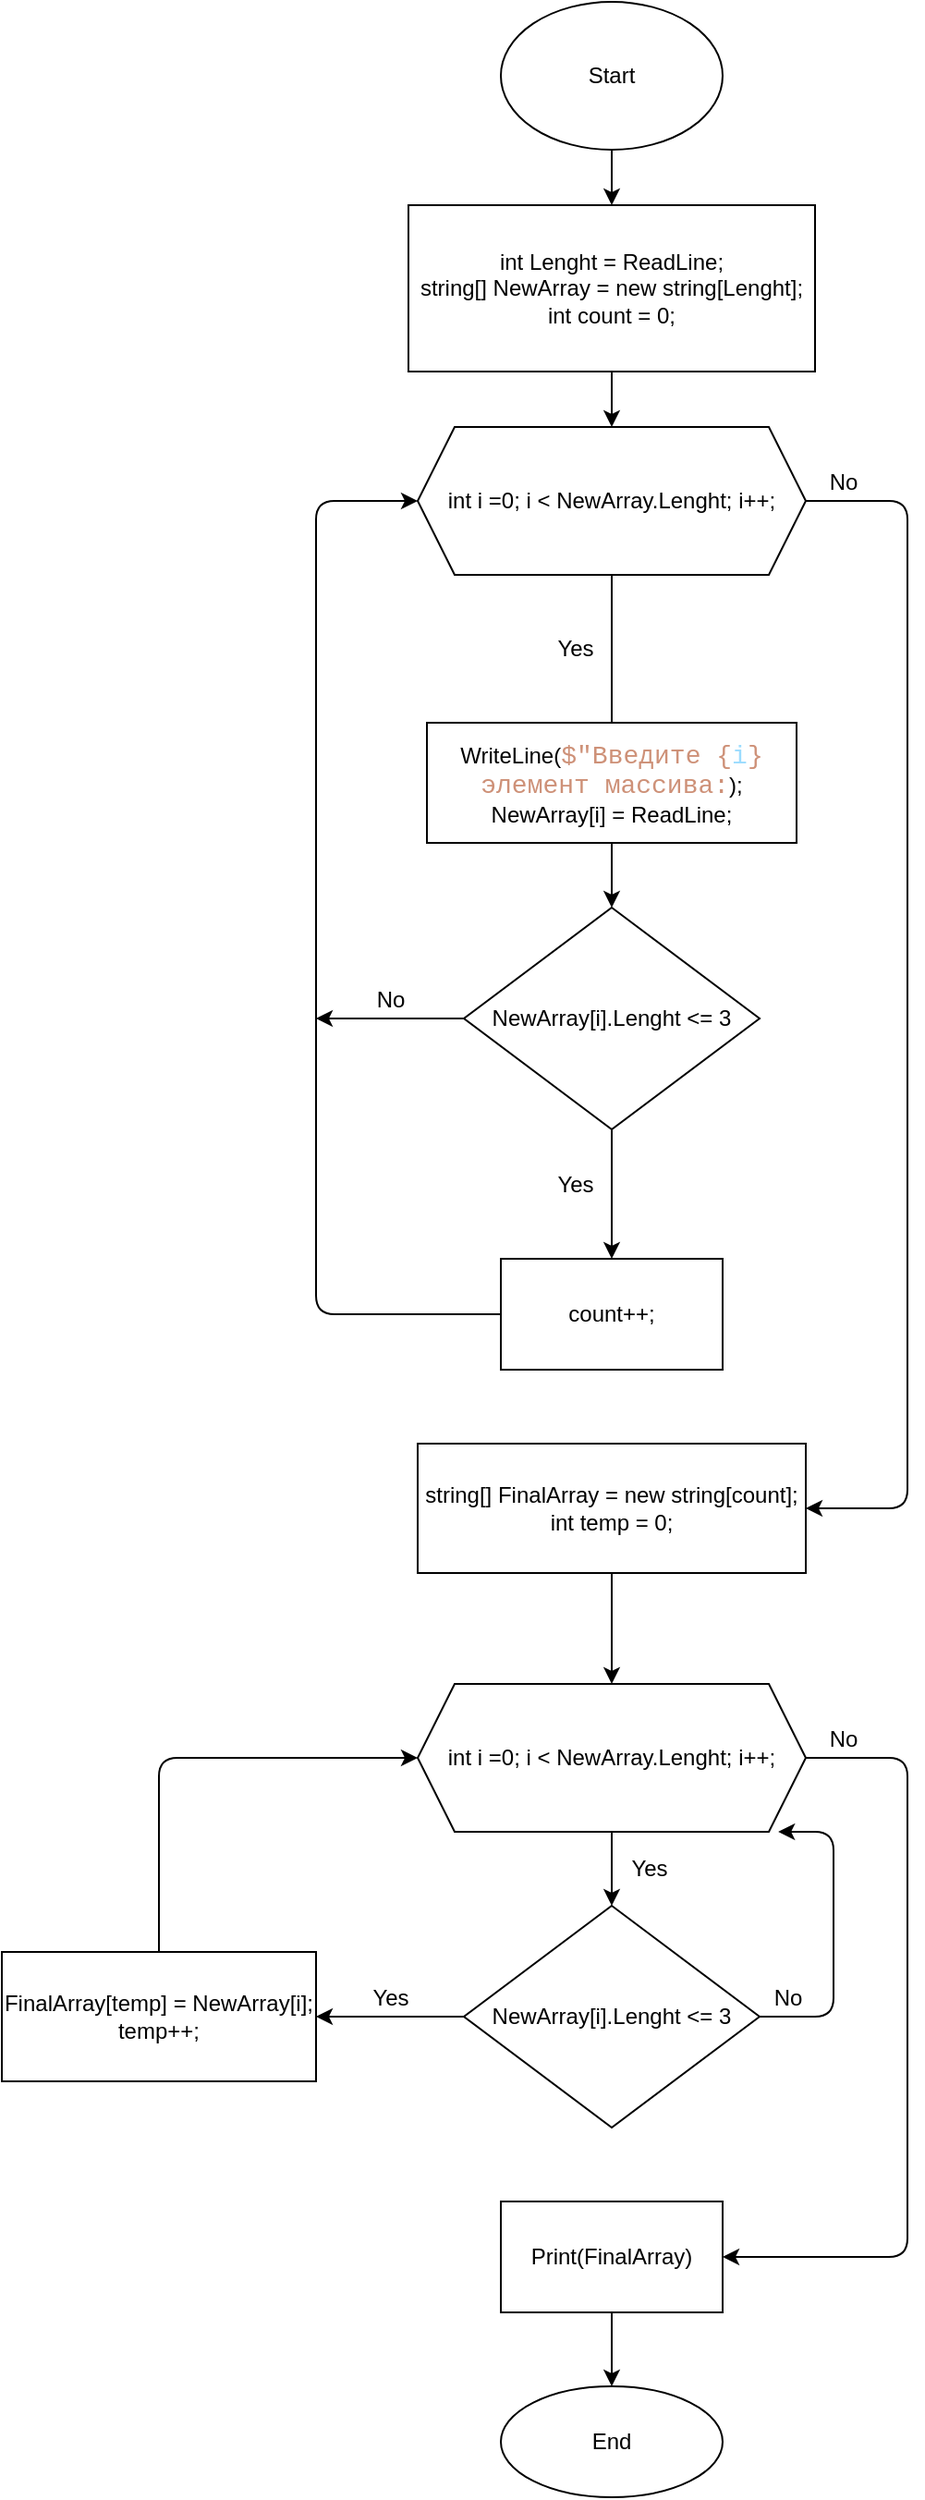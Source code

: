 <mxfile>
    <diagram id="-dVxMpQbIR_uYzV921AZ" name="Страница 1">
        <mxGraphModel dx="775" dy="1095" grid="1" gridSize="10" guides="1" tooltips="1" connect="1" arrows="1" fold="1" page="1" pageScale="1" pageWidth="827" pageHeight="1169" background="none" math="0" shadow="0">
            <root>
                <mxCell id="0"/>
                <mxCell id="1" parent="0"/>
                <mxCell id="4" value="" style="edgeStyle=none;html=1;" edge="1" parent="1" source="2" target="3">
                    <mxGeometry relative="1" as="geometry"/>
                </mxCell>
                <mxCell id="2" value="Start" style="ellipse;whiteSpace=wrap;html=1;" vertex="1" parent="1">
                    <mxGeometry x="340" y="10" width="120" height="80" as="geometry"/>
                </mxCell>
                <mxCell id="6" value="" style="edgeStyle=none;html=1;" edge="1" parent="1" source="3" target="5">
                    <mxGeometry relative="1" as="geometry"/>
                </mxCell>
                <mxCell id="3" value="int Lenght = ReadLine;&lt;br&gt;string[] NewArray = new string[Lenght];&lt;br&gt;int count = 0;" style="whiteSpace=wrap;html=1;" vertex="1" parent="1">
                    <mxGeometry x="290" y="120" width="220" height="90" as="geometry"/>
                </mxCell>
                <mxCell id="8" value="" style="edgeStyle=none;html=1;entryX=1;entryY=0.5;entryDx=0;entryDy=0;" edge="1" parent="1" source="5" target="9">
                    <mxGeometry relative="1" as="geometry">
                        <mxPoint x="400" y="360" as="targetPoint"/>
                        <Array as="points">
                            <mxPoint x="400" y="418"/>
                        </Array>
                    </mxGeometry>
                </mxCell>
                <mxCell id="23" value="" style="edgeStyle=none;html=1;exitX=1;exitY=0.5;exitDx=0;exitDy=0;entryX=1;entryY=0.5;entryDx=0;entryDy=0;" edge="1" parent="1" source="5" target="22">
                    <mxGeometry relative="1" as="geometry">
                        <Array as="points">
                            <mxPoint x="560" y="280"/>
                            <mxPoint x="560" y="825"/>
                        </Array>
                    </mxGeometry>
                </mxCell>
                <mxCell id="5" value="int i =0; i &amp;lt; NewArray.Lenght; i++;" style="shape=hexagon;perimeter=hexagonPerimeter2;whiteSpace=wrap;html=1;fixedSize=1;" vertex="1" parent="1">
                    <mxGeometry x="295" y="240" width="210" height="80" as="geometry"/>
                </mxCell>
                <mxCell id="15" value="" style="edgeStyle=none;html=1;" edge="1" parent="1" source="9" target="14">
                    <mxGeometry relative="1" as="geometry"/>
                </mxCell>
                <mxCell id="9" value="WriteLine(&lt;span style=&quot;font-family: &amp;#34;consolas&amp;#34; , &amp;#34;courier new&amp;#34; , monospace ; font-size: 14px ; color: rgb(206 , 145 , 120)&quot;&gt;$&quot;&lt;/span&gt;&lt;span style=&quot;font-family: &amp;#34;consolas&amp;#34; , &amp;#34;courier new&amp;#34; , monospace ; font-size: 14px ; color: rgb(206 , 145 , 120)&quot;&gt;Введите &lt;/span&gt;&lt;span style=&quot;font-family: &amp;#34;consolas&amp;#34; , &amp;#34;courier new&amp;#34; , monospace ; font-size: 14px ; color: rgb(206 , 145 , 120)&quot;&gt;{&lt;/span&gt;&lt;span style=&quot;font-family: &amp;#34;consolas&amp;#34; , &amp;#34;courier new&amp;#34; , monospace ; font-size: 14px ; color: rgb(156 , 220 , 254)&quot;&gt;i&lt;/span&gt;&lt;span style=&quot;font-family: &amp;#34;consolas&amp;#34; , &amp;#34;courier new&amp;#34; , monospace ; font-size: 14px ; color: rgb(206 , 145 , 120)&quot;&gt;}&lt;/span&gt;&lt;span style=&quot;font-family: &amp;#34;consolas&amp;#34; , &amp;#34;courier new&amp;#34; , monospace ; font-size: 14px ; color: rgb(206 , 145 , 120)&quot;&gt; элемент массива:&lt;/span&gt;&lt;span&gt;);&lt;br&gt;&lt;/span&gt;NewArray[i] = ReadLine;" style="whiteSpace=wrap;html=1;" vertex="1" parent="1">
                    <mxGeometry x="300" y="400" width="200" height="65" as="geometry"/>
                </mxCell>
                <mxCell id="13" value="Yes&lt;br&gt;" style="text;html=1;align=center;verticalAlign=middle;resizable=0;points=[];autosize=1;strokeColor=none;fillColor=none;" vertex="1" parent="1">
                    <mxGeometry x="360" y="350" width="40" height="20" as="geometry"/>
                </mxCell>
                <mxCell id="17" value="" style="edgeStyle=none;html=1;" edge="1" parent="1" source="14" target="16">
                    <mxGeometry relative="1" as="geometry"/>
                </mxCell>
                <mxCell id="20" style="edgeStyle=none;html=1;" edge="1" parent="1" source="14">
                    <mxGeometry relative="1" as="geometry">
                        <mxPoint x="240" y="560" as="targetPoint"/>
                    </mxGeometry>
                </mxCell>
                <mxCell id="14" value="NewArray[i].Lenght &amp;lt;= 3" style="rhombus;whiteSpace=wrap;html=1;" vertex="1" parent="1">
                    <mxGeometry x="320" y="500" width="160" height="120" as="geometry"/>
                </mxCell>
                <mxCell id="19" style="edgeStyle=none;html=1;entryX=0;entryY=0.5;entryDx=0;entryDy=0;" edge="1" parent="1" source="16" target="5">
                    <mxGeometry relative="1" as="geometry">
                        <Array as="points">
                            <mxPoint x="240" y="720"/>
                            <mxPoint x="240" y="280"/>
                        </Array>
                    </mxGeometry>
                </mxCell>
                <mxCell id="16" value="count++;" style="whiteSpace=wrap;html=1;" vertex="1" parent="1">
                    <mxGeometry x="340" y="690" width="120" height="60" as="geometry"/>
                </mxCell>
                <mxCell id="18" value="Yes&lt;br&gt;" style="text;html=1;align=center;verticalAlign=middle;resizable=0;points=[];autosize=1;strokeColor=none;fillColor=none;" vertex="1" parent="1">
                    <mxGeometry x="360" y="640" width="40" height="20" as="geometry"/>
                </mxCell>
                <mxCell id="21" value="No" style="text;html=1;align=center;verticalAlign=middle;resizable=0;points=[];autosize=1;strokeColor=none;fillColor=none;" vertex="1" parent="1">
                    <mxGeometry x="265" y="540" width="30" height="20" as="geometry"/>
                </mxCell>
                <mxCell id="26" value="" style="edgeStyle=none;html=1;" edge="1" parent="1" source="22" target="25">
                    <mxGeometry relative="1" as="geometry"/>
                </mxCell>
                <mxCell id="22" value="string[] FinalArray = new string[count];&lt;br&gt;int temp = 0;" style="whiteSpace=wrap;html=1;" vertex="1" parent="1">
                    <mxGeometry x="295" y="790" width="210" height="70" as="geometry"/>
                </mxCell>
                <mxCell id="24" value="No" style="text;html=1;align=center;verticalAlign=middle;resizable=0;points=[];autosize=1;strokeColor=none;fillColor=none;" vertex="1" parent="1">
                    <mxGeometry x="510" y="260" width="30" height="20" as="geometry"/>
                </mxCell>
                <mxCell id="30" value="" style="edgeStyle=none;html=1;" edge="1" parent="1" source="25" target="29">
                    <mxGeometry relative="1" as="geometry"/>
                </mxCell>
                <mxCell id="39" value="" style="edgeStyle=none;html=1;exitX=1;exitY=0.5;exitDx=0;exitDy=0;entryX=1;entryY=0.5;entryDx=0;entryDy=0;" edge="1" parent="1" source="25" target="38">
                    <mxGeometry relative="1" as="geometry">
                        <Array as="points">
                            <mxPoint x="560" y="960"/>
                            <mxPoint x="560" y="1230"/>
                        </Array>
                    </mxGeometry>
                </mxCell>
                <mxCell id="25" value="int i =0; i &amp;lt; NewArray.Lenght; i++;" style="shape=hexagon;perimeter=hexagonPerimeter2;whiteSpace=wrap;html=1;fixedSize=1;" vertex="1" parent="1">
                    <mxGeometry x="295" y="920" width="210" height="80" as="geometry"/>
                </mxCell>
                <mxCell id="33" value="" style="edgeStyle=none;html=1;" edge="1" parent="1" source="29" target="32">
                    <mxGeometry relative="1" as="geometry"/>
                </mxCell>
                <mxCell id="36" style="edgeStyle=none;html=1;entryX=0.929;entryY=1;entryDx=0;entryDy=0;entryPerimeter=0;exitX=1;exitY=0.5;exitDx=0;exitDy=0;" edge="1" parent="1" source="29" target="25">
                    <mxGeometry relative="1" as="geometry">
                        <Array as="points">
                            <mxPoint x="520" y="1100"/>
                            <mxPoint x="520" y="1000"/>
                        </Array>
                    </mxGeometry>
                </mxCell>
                <mxCell id="29" value="NewArray[i].Lenght &amp;lt;= 3" style="rhombus;whiteSpace=wrap;html=1;" vertex="1" parent="1">
                    <mxGeometry x="320" y="1040" width="160" height="120" as="geometry"/>
                </mxCell>
                <mxCell id="31" value="Yes&lt;br&gt;" style="text;html=1;align=center;verticalAlign=middle;resizable=0;points=[];autosize=1;strokeColor=none;fillColor=none;" vertex="1" parent="1">
                    <mxGeometry x="400" y="1010" width="40" height="20" as="geometry"/>
                </mxCell>
                <mxCell id="34" style="edgeStyle=none;html=1;entryX=0;entryY=0.5;entryDx=0;entryDy=0;" edge="1" parent="1" source="32" target="25">
                    <mxGeometry relative="1" as="geometry">
                        <Array as="points">
                            <mxPoint x="155" y="960"/>
                        </Array>
                    </mxGeometry>
                </mxCell>
                <mxCell id="32" value="FinalArray[temp] = NewArray[i];&lt;br&gt;temp++;" style="whiteSpace=wrap;html=1;" vertex="1" parent="1">
                    <mxGeometry x="70" y="1065" width="170" height="70" as="geometry"/>
                </mxCell>
                <mxCell id="35" value="Yes&lt;br&gt;" style="text;html=1;align=center;verticalAlign=middle;resizable=0;points=[];autosize=1;strokeColor=none;fillColor=none;" vertex="1" parent="1">
                    <mxGeometry x="260" y="1080" width="40" height="20" as="geometry"/>
                </mxCell>
                <mxCell id="37" value="No" style="text;html=1;align=center;verticalAlign=middle;resizable=0;points=[];autosize=1;strokeColor=none;fillColor=none;" vertex="1" parent="1">
                    <mxGeometry x="480" y="1080" width="30" height="20" as="geometry"/>
                </mxCell>
                <mxCell id="42" value="" style="edgeStyle=none;html=1;" edge="1" parent="1" source="38" target="41">
                    <mxGeometry relative="1" as="geometry"/>
                </mxCell>
                <mxCell id="38" value="Print(FinalArray)" style="whiteSpace=wrap;html=1;" vertex="1" parent="1">
                    <mxGeometry x="340" y="1200" width="120" height="60" as="geometry"/>
                </mxCell>
                <mxCell id="40" value="No" style="text;html=1;align=center;verticalAlign=middle;resizable=0;points=[];autosize=1;strokeColor=none;fillColor=none;" vertex="1" parent="1">
                    <mxGeometry x="510" y="940" width="30" height="20" as="geometry"/>
                </mxCell>
                <mxCell id="41" value="End" style="ellipse;whiteSpace=wrap;html=1;" vertex="1" parent="1">
                    <mxGeometry x="340" y="1300" width="120" height="60" as="geometry"/>
                </mxCell>
            </root>
        </mxGraphModel>
    </diagram>
</mxfile>